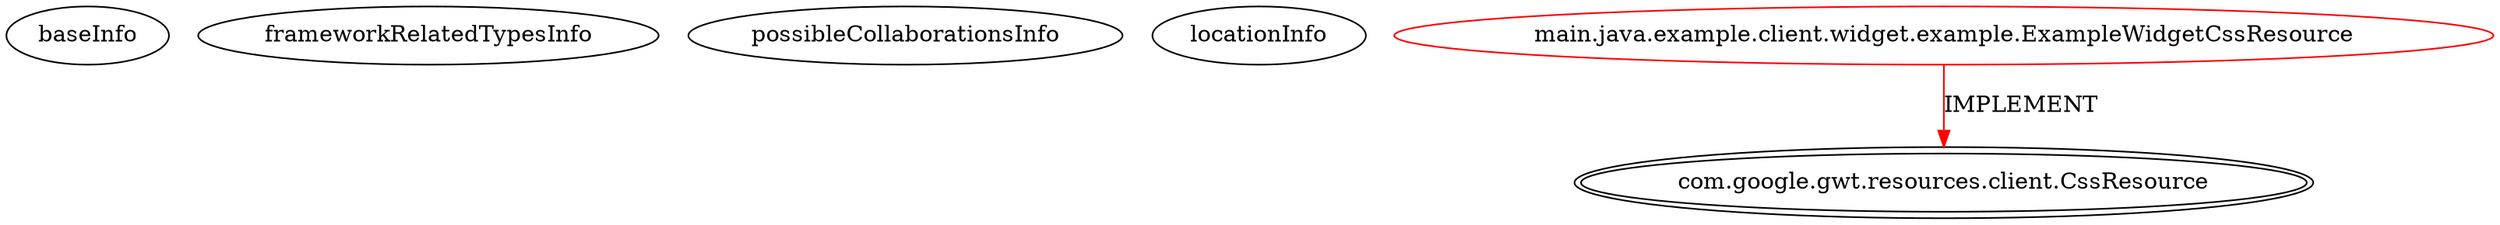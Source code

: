 digraph {
baseInfo[graphId=1338,category="extension_graph",isAnonymous=false,possibleRelation=false]
frameworkRelatedTypesInfo[0="com.google.gwt.resources.client.CssResource"]
possibleCollaborationsInfo[]
locationInfo[projectName="geomajas-geomajas-widget-definitions-sample",filePath="/geomajas-geomajas-widget-definitions-sample/geomajas-widget-definitions-sample-master/example/src/main/java/example/client/widget/example/ExampleWidgetCssResource.java",contextSignature="ExampleWidgetCssResource",graphId="1338"]
0[label="main.java.example.client.widget.example.ExampleWidgetCssResource",vertexType="ROOT_CLIENT_CLASS_DECLARATION",isFrameworkType=false,color=red]
1[label="com.google.gwt.resources.client.CssResource",vertexType="FRAMEWORK_INTERFACE_TYPE",isFrameworkType=true,peripheries=2]
0->1[label="IMPLEMENT",color=red]
}
